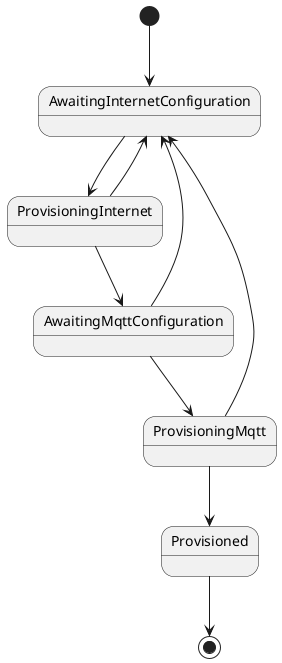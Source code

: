 @startuml


[*] --> AwaitingInternetConfiguration
AwaitingInternetConfiguration --> ProvisioningInternet
ProvisioningInternet --> AwaitingInternetConfiguration
ProvisioningInternet --> AwaitingMqttConfiguration
AwaitingMqttConfiguration --> ProvisioningMqtt
AwaitingMqttConfiguration --> AwaitingInternetConfiguration
ProvisioningMqtt --> AwaitingInternetConfiguration
ProvisioningMqtt --> Provisioned
Provisioned --> [*]

@enduml